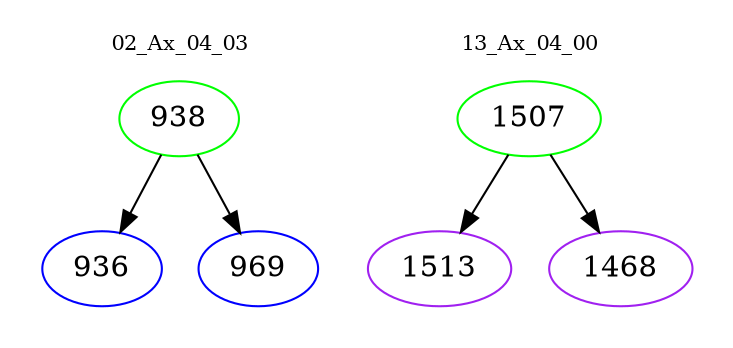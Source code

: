 digraph{
subgraph cluster_0 {
color = white
label = "02_Ax_04_03";
fontsize=10;
T0_938 [label="938", color="green"]
T0_938 -> T0_936 [color="black"]
T0_936 [label="936", color="blue"]
T0_938 -> T0_969 [color="black"]
T0_969 [label="969", color="blue"]
}
subgraph cluster_1 {
color = white
label = "13_Ax_04_00";
fontsize=10;
T1_1507 [label="1507", color="green"]
T1_1507 -> T1_1513 [color="black"]
T1_1513 [label="1513", color="purple"]
T1_1507 -> T1_1468 [color="black"]
T1_1468 [label="1468", color="purple"]
}
}
